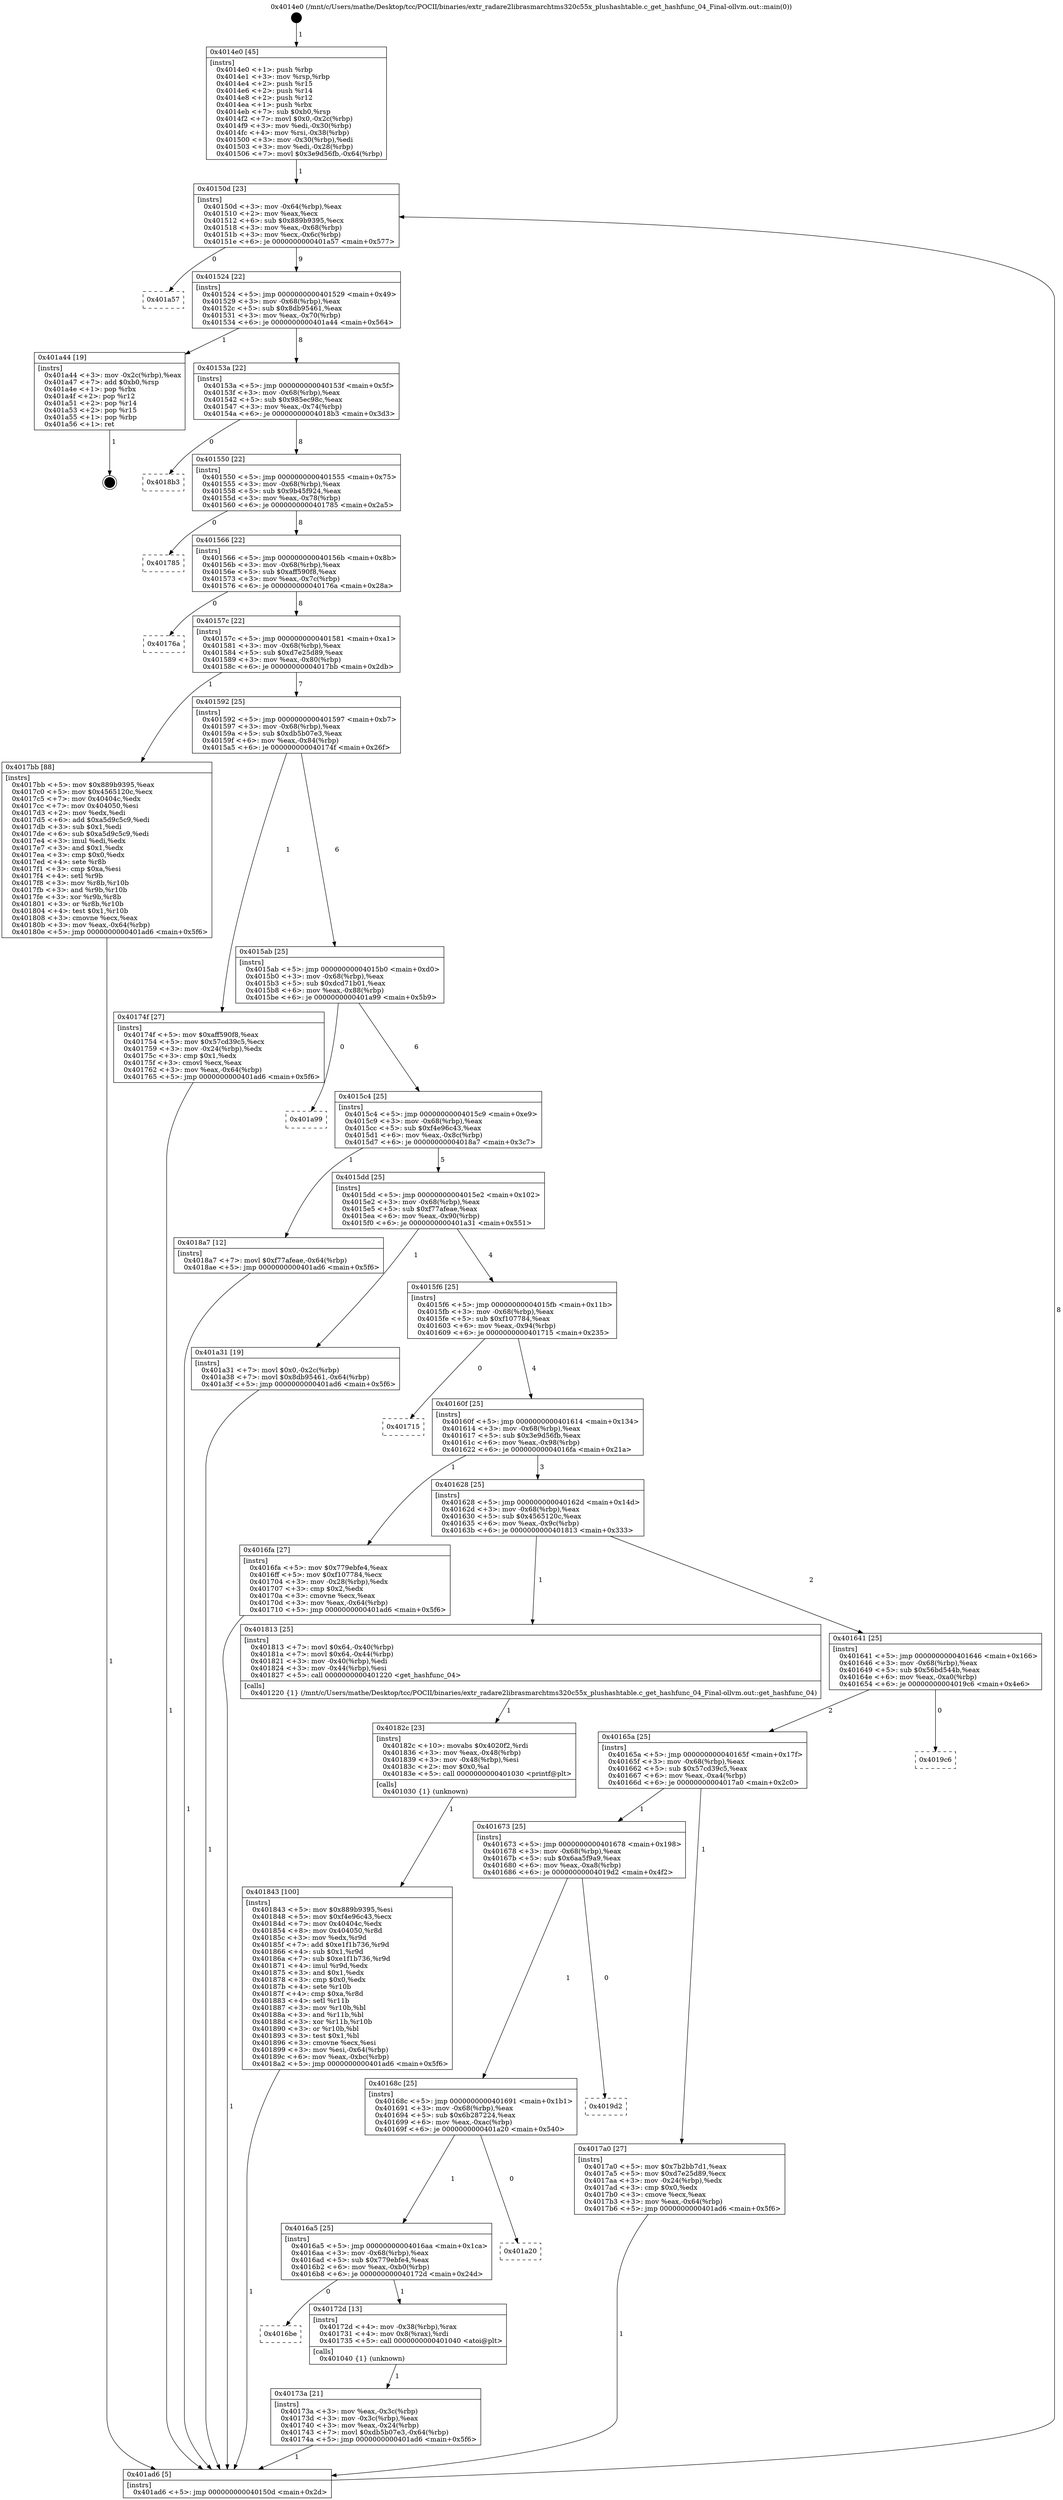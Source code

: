 digraph "0x4014e0" {
  label = "0x4014e0 (/mnt/c/Users/mathe/Desktop/tcc/POCII/binaries/extr_radare2librasmarchtms320c55x_plushashtable.c_get_hashfunc_04_Final-ollvm.out::main(0))"
  labelloc = "t"
  node[shape=record]

  Entry [label="",width=0.3,height=0.3,shape=circle,fillcolor=black,style=filled]
  "0x40150d" [label="{
     0x40150d [23]\l
     | [instrs]\l
     &nbsp;&nbsp;0x40150d \<+3\>: mov -0x64(%rbp),%eax\l
     &nbsp;&nbsp;0x401510 \<+2\>: mov %eax,%ecx\l
     &nbsp;&nbsp;0x401512 \<+6\>: sub $0x889b9395,%ecx\l
     &nbsp;&nbsp;0x401518 \<+3\>: mov %eax,-0x68(%rbp)\l
     &nbsp;&nbsp;0x40151b \<+3\>: mov %ecx,-0x6c(%rbp)\l
     &nbsp;&nbsp;0x40151e \<+6\>: je 0000000000401a57 \<main+0x577\>\l
  }"]
  "0x401a57" [label="{
     0x401a57\l
  }", style=dashed]
  "0x401524" [label="{
     0x401524 [22]\l
     | [instrs]\l
     &nbsp;&nbsp;0x401524 \<+5\>: jmp 0000000000401529 \<main+0x49\>\l
     &nbsp;&nbsp;0x401529 \<+3\>: mov -0x68(%rbp),%eax\l
     &nbsp;&nbsp;0x40152c \<+5\>: sub $0x8db95461,%eax\l
     &nbsp;&nbsp;0x401531 \<+3\>: mov %eax,-0x70(%rbp)\l
     &nbsp;&nbsp;0x401534 \<+6\>: je 0000000000401a44 \<main+0x564\>\l
  }"]
  Exit [label="",width=0.3,height=0.3,shape=circle,fillcolor=black,style=filled,peripheries=2]
  "0x401a44" [label="{
     0x401a44 [19]\l
     | [instrs]\l
     &nbsp;&nbsp;0x401a44 \<+3\>: mov -0x2c(%rbp),%eax\l
     &nbsp;&nbsp;0x401a47 \<+7\>: add $0xb0,%rsp\l
     &nbsp;&nbsp;0x401a4e \<+1\>: pop %rbx\l
     &nbsp;&nbsp;0x401a4f \<+2\>: pop %r12\l
     &nbsp;&nbsp;0x401a51 \<+2\>: pop %r14\l
     &nbsp;&nbsp;0x401a53 \<+2\>: pop %r15\l
     &nbsp;&nbsp;0x401a55 \<+1\>: pop %rbp\l
     &nbsp;&nbsp;0x401a56 \<+1\>: ret\l
  }"]
  "0x40153a" [label="{
     0x40153a [22]\l
     | [instrs]\l
     &nbsp;&nbsp;0x40153a \<+5\>: jmp 000000000040153f \<main+0x5f\>\l
     &nbsp;&nbsp;0x40153f \<+3\>: mov -0x68(%rbp),%eax\l
     &nbsp;&nbsp;0x401542 \<+5\>: sub $0x985ec98c,%eax\l
     &nbsp;&nbsp;0x401547 \<+3\>: mov %eax,-0x74(%rbp)\l
     &nbsp;&nbsp;0x40154a \<+6\>: je 00000000004018b3 \<main+0x3d3\>\l
  }"]
  "0x401843" [label="{
     0x401843 [100]\l
     | [instrs]\l
     &nbsp;&nbsp;0x401843 \<+5\>: mov $0x889b9395,%esi\l
     &nbsp;&nbsp;0x401848 \<+5\>: mov $0xf4e96c43,%ecx\l
     &nbsp;&nbsp;0x40184d \<+7\>: mov 0x40404c,%edx\l
     &nbsp;&nbsp;0x401854 \<+8\>: mov 0x404050,%r8d\l
     &nbsp;&nbsp;0x40185c \<+3\>: mov %edx,%r9d\l
     &nbsp;&nbsp;0x40185f \<+7\>: add $0xe1f1b736,%r9d\l
     &nbsp;&nbsp;0x401866 \<+4\>: sub $0x1,%r9d\l
     &nbsp;&nbsp;0x40186a \<+7\>: sub $0xe1f1b736,%r9d\l
     &nbsp;&nbsp;0x401871 \<+4\>: imul %r9d,%edx\l
     &nbsp;&nbsp;0x401875 \<+3\>: and $0x1,%edx\l
     &nbsp;&nbsp;0x401878 \<+3\>: cmp $0x0,%edx\l
     &nbsp;&nbsp;0x40187b \<+4\>: sete %r10b\l
     &nbsp;&nbsp;0x40187f \<+4\>: cmp $0xa,%r8d\l
     &nbsp;&nbsp;0x401883 \<+4\>: setl %r11b\l
     &nbsp;&nbsp;0x401887 \<+3\>: mov %r10b,%bl\l
     &nbsp;&nbsp;0x40188a \<+3\>: and %r11b,%bl\l
     &nbsp;&nbsp;0x40188d \<+3\>: xor %r11b,%r10b\l
     &nbsp;&nbsp;0x401890 \<+3\>: or %r10b,%bl\l
     &nbsp;&nbsp;0x401893 \<+3\>: test $0x1,%bl\l
     &nbsp;&nbsp;0x401896 \<+3\>: cmovne %ecx,%esi\l
     &nbsp;&nbsp;0x401899 \<+3\>: mov %esi,-0x64(%rbp)\l
     &nbsp;&nbsp;0x40189c \<+6\>: mov %eax,-0xbc(%rbp)\l
     &nbsp;&nbsp;0x4018a2 \<+5\>: jmp 0000000000401ad6 \<main+0x5f6\>\l
  }"]
  "0x4018b3" [label="{
     0x4018b3\l
  }", style=dashed]
  "0x401550" [label="{
     0x401550 [22]\l
     | [instrs]\l
     &nbsp;&nbsp;0x401550 \<+5\>: jmp 0000000000401555 \<main+0x75\>\l
     &nbsp;&nbsp;0x401555 \<+3\>: mov -0x68(%rbp),%eax\l
     &nbsp;&nbsp;0x401558 \<+5\>: sub $0x9b45f924,%eax\l
     &nbsp;&nbsp;0x40155d \<+3\>: mov %eax,-0x78(%rbp)\l
     &nbsp;&nbsp;0x401560 \<+6\>: je 0000000000401785 \<main+0x2a5\>\l
  }"]
  "0x40182c" [label="{
     0x40182c [23]\l
     | [instrs]\l
     &nbsp;&nbsp;0x40182c \<+10\>: movabs $0x4020f2,%rdi\l
     &nbsp;&nbsp;0x401836 \<+3\>: mov %eax,-0x48(%rbp)\l
     &nbsp;&nbsp;0x401839 \<+3\>: mov -0x48(%rbp),%esi\l
     &nbsp;&nbsp;0x40183c \<+2\>: mov $0x0,%al\l
     &nbsp;&nbsp;0x40183e \<+5\>: call 0000000000401030 \<printf@plt\>\l
     | [calls]\l
     &nbsp;&nbsp;0x401030 \{1\} (unknown)\l
  }"]
  "0x401785" [label="{
     0x401785\l
  }", style=dashed]
  "0x401566" [label="{
     0x401566 [22]\l
     | [instrs]\l
     &nbsp;&nbsp;0x401566 \<+5\>: jmp 000000000040156b \<main+0x8b\>\l
     &nbsp;&nbsp;0x40156b \<+3\>: mov -0x68(%rbp),%eax\l
     &nbsp;&nbsp;0x40156e \<+5\>: sub $0xaff590f8,%eax\l
     &nbsp;&nbsp;0x401573 \<+3\>: mov %eax,-0x7c(%rbp)\l
     &nbsp;&nbsp;0x401576 \<+6\>: je 000000000040176a \<main+0x28a\>\l
  }"]
  "0x40173a" [label="{
     0x40173a [21]\l
     | [instrs]\l
     &nbsp;&nbsp;0x40173a \<+3\>: mov %eax,-0x3c(%rbp)\l
     &nbsp;&nbsp;0x40173d \<+3\>: mov -0x3c(%rbp),%eax\l
     &nbsp;&nbsp;0x401740 \<+3\>: mov %eax,-0x24(%rbp)\l
     &nbsp;&nbsp;0x401743 \<+7\>: movl $0xdb5b07e3,-0x64(%rbp)\l
     &nbsp;&nbsp;0x40174a \<+5\>: jmp 0000000000401ad6 \<main+0x5f6\>\l
  }"]
  "0x40176a" [label="{
     0x40176a\l
  }", style=dashed]
  "0x40157c" [label="{
     0x40157c [22]\l
     | [instrs]\l
     &nbsp;&nbsp;0x40157c \<+5\>: jmp 0000000000401581 \<main+0xa1\>\l
     &nbsp;&nbsp;0x401581 \<+3\>: mov -0x68(%rbp),%eax\l
     &nbsp;&nbsp;0x401584 \<+5\>: sub $0xd7e25d89,%eax\l
     &nbsp;&nbsp;0x401589 \<+3\>: mov %eax,-0x80(%rbp)\l
     &nbsp;&nbsp;0x40158c \<+6\>: je 00000000004017bb \<main+0x2db\>\l
  }"]
  "0x4016be" [label="{
     0x4016be\l
  }", style=dashed]
  "0x4017bb" [label="{
     0x4017bb [88]\l
     | [instrs]\l
     &nbsp;&nbsp;0x4017bb \<+5\>: mov $0x889b9395,%eax\l
     &nbsp;&nbsp;0x4017c0 \<+5\>: mov $0x4565120c,%ecx\l
     &nbsp;&nbsp;0x4017c5 \<+7\>: mov 0x40404c,%edx\l
     &nbsp;&nbsp;0x4017cc \<+7\>: mov 0x404050,%esi\l
     &nbsp;&nbsp;0x4017d3 \<+2\>: mov %edx,%edi\l
     &nbsp;&nbsp;0x4017d5 \<+6\>: add $0xa5d9c5c9,%edi\l
     &nbsp;&nbsp;0x4017db \<+3\>: sub $0x1,%edi\l
     &nbsp;&nbsp;0x4017de \<+6\>: sub $0xa5d9c5c9,%edi\l
     &nbsp;&nbsp;0x4017e4 \<+3\>: imul %edi,%edx\l
     &nbsp;&nbsp;0x4017e7 \<+3\>: and $0x1,%edx\l
     &nbsp;&nbsp;0x4017ea \<+3\>: cmp $0x0,%edx\l
     &nbsp;&nbsp;0x4017ed \<+4\>: sete %r8b\l
     &nbsp;&nbsp;0x4017f1 \<+3\>: cmp $0xa,%esi\l
     &nbsp;&nbsp;0x4017f4 \<+4\>: setl %r9b\l
     &nbsp;&nbsp;0x4017f8 \<+3\>: mov %r8b,%r10b\l
     &nbsp;&nbsp;0x4017fb \<+3\>: and %r9b,%r10b\l
     &nbsp;&nbsp;0x4017fe \<+3\>: xor %r9b,%r8b\l
     &nbsp;&nbsp;0x401801 \<+3\>: or %r8b,%r10b\l
     &nbsp;&nbsp;0x401804 \<+4\>: test $0x1,%r10b\l
     &nbsp;&nbsp;0x401808 \<+3\>: cmovne %ecx,%eax\l
     &nbsp;&nbsp;0x40180b \<+3\>: mov %eax,-0x64(%rbp)\l
     &nbsp;&nbsp;0x40180e \<+5\>: jmp 0000000000401ad6 \<main+0x5f6\>\l
  }"]
  "0x401592" [label="{
     0x401592 [25]\l
     | [instrs]\l
     &nbsp;&nbsp;0x401592 \<+5\>: jmp 0000000000401597 \<main+0xb7\>\l
     &nbsp;&nbsp;0x401597 \<+3\>: mov -0x68(%rbp),%eax\l
     &nbsp;&nbsp;0x40159a \<+5\>: sub $0xdb5b07e3,%eax\l
     &nbsp;&nbsp;0x40159f \<+6\>: mov %eax,-0x84(%rbp)\l
     &nbsp;&nbsp;0x4015a5 \<+6\>: je 000000000040174f \<main+0x26f\>\l
  }"]
  "0x40172d" [label="{
     0x40172d [13]\l
     | [instrs]\l
     &nbsp;&nbsp;0x40172d \<+4\>: mov -0x38(%rbp),%rax\l
     &nbsp;&nbsp;0x401731 \<+4\>: mov 0x8(%rax),%rdi\l
     &nbsp;&nbsp;0x401735 \<+5\>: call 0000000000401040 \<atoi@plt\>\l
     | [calls]\l
     &nbsp;&nbsp;0x401040 \{1\} (unknown)\l
  }"]
  "0x40174f" [label="{
     0x40174f [27]\l
     | [instrs]\l
     &nbsp;&nbsp;0x40174f \<+5\>: mov $0xaff590f8,%eax\l
     &nbsp;&nbsp;0x401754 \<+5\>: mov $0x57cd39c5,%ecx\l
     &nbsp;&nbsp;0x401759 \<+3\>: mov -0x24(%rbp),%edx\l
     &nbsp;&nbsp;0x40175c \<+3\>: cmp $0x1,%edx\l
     &nbsp;&nbsp;0x40175f \<+3\>: cmovl %ecx,%eax\l
     &nbsp;&nbsp;0x401762 \<+3\>: mov %eax,-0x64(%rbp)\l
     &nbsp;&nbsp;0x401765 \<+5\>: jmp 0000000000401ad6 \<main+0x5f6\>\l
  }"]
  "0x4015ab" [label="{
     0x4015ab [25]\l
     | [instrs]\l
     &nbsp;&nbsp;0x4015ab \<+5\>: jmp 00000000004015b0 \<main+0xd0\>\l
     &nbsp;&nbsp;0x4015b0 \<+3\>: mov -0x68(%rbp),%eax\l
     &nbsp;&nbsp;0x4015b3 \<+5\>: sub $0xdcd71b01,%eax\l
     &nbsp;&nbsp;0x4015b8 \<+6\>: mov %eax,-0x88(%rbp)\l
     &nbsp;&nbsp;0x4015be \<+6\>: je 0000000000401a99 \<main+0x5b9\>\l
  }"]
  "0x4016a5" [label="{
     0x4016a5 [25]\l
     | [instrs]\l
     &nbsp;&nbsp;0x4016a5 \<+5\>: jmp 00000000004016aa \<main+0x1ca\>\l
     &nbsp;&nbsp;0x4016aa \<+3\>: mov -0x68(%rbp),%eax\l
     &nbsp;&nbsp;0x4016ad \<+5\>: sub $0x779ebfe4,%eax\l
     &nbsp;&nbsp;0x4016b2 \<+6\>: mov %eax,-0xb0(%rbp)\l
     &nbsp;&nbsp;0x4016b8 \<+6\>: je 000000000040172d \<main+0x24d\>\l
  }"]
  "0x401a99" [label="{
     0x401a99\l
  }", style=dashed]
  "0x4015c4" [label="{
     0x4015c4 [25]\l
     | [instrs]\l
     &nbsp;&nbsp;0x4015c4 \<+5\>: jmp 00000000004015c9 \<main+0xe9\>\l
     &nbsp;&nbsp;0x4015c9 \<+3\>: mov -0x68(%rbp),%eax\l
     &nbsp;&nbsp;0x4015cc \<+5\>: sub $0xf4e96c43,%eax\l
     &nbsp;&nbsp;0x4015d1 \<+6\>: mov %eax,-0x8c(%rbp)\l
     &nbsp;&nbsp;0x4015d7 \<+6\>: je 00000000004018a7 \<main+0x3c7\>\l
  }"]
  "0x401a20" [label="{
     0x401a20\l
  }", style=dashed]
  "0x4018a7" [label="{
     0x4018a7 [12]\l
     | [instrs]\l
     &nbsp;&nbsp;0x4018a7 \<+7\>: movl $0xf77afeae,-0x64(%rbp)\l
     &nbsp;&nbsp;0x4018ae \<+5\>: jmp 0000000000401ad6 \<main+0x5f6\>\l
  }"]
  "0x4015dd" [label="{
     0x4015dd [25]\l
     | [instrs]\l
     &nbsp;&nbsp;0x4015dd \<+5\>: jmp 00000000004015e2 \<main+0x102\>\l
     &nbsp;&nbsp;0x4015e2 \<+3\>: mov -0x68(%rbp),%eax\l
     &nbsp;&nbsp;0x4015e5 \<+5\>: sub $0xf77afeae,%eax\l
     &nbsp;&nbsp;0x4015ea \<+6\>: mov %eax,-0x90(%rbp)\l
     &nbsp;&nbsp;0x4015f0 \<+6\>: je 0000000000401a31 \<main+0x551\>\l
  }"]
  "0x40168c" [label="{
     0x40168c [25]\l
     | [instrs]\l
     &nbsp;&nbsp;0x40168c \<+5\>: jmp 0000000000401691 \<main+0x1b1\>\l
     &nbsp;&nbsp;0x401691 \<+3\>: mov -0x68(%rbp),%eax\l
     &nbsp;&nbsp;0x401694 \<+5\>: sub $0x6b287224,%eax\l
     &nbsp;&nbsp;0x401699 \<+6\>: mov %eax,-0xac(%rbp)\l
     &nbsp;&nbsp;0x40169f \<+6\>: je 0000000000401a20 \<main+0x540\>\l
  }"]
  "0x401a31" [label="{
     0x401a31 [19]\l
     | [instrs]\l
     &nbsp;&nbsp;0x401a31 \<+7\>: movl $0x0,-0x2c(%rbp)\l
     &nbsp;&nbsp;0x401a38 \<+7\>: movl $0x8db95461,-0x64(%rbp)\l
     &nbsp;&nbsp;0x401a3f \<+5\>: jmp 0000000000401ad6 \<main+0x5f6\>\l
  }"]
  "0x4015f6" [label="{
     0x4015f6 [25]\l
     | [instrs]\l
     &nbsp;&nbsp;0x4015f6 \<+5\>: jmp 00000000004015fb \<main+0x11b\>\l
     &nbsp;&nbsp;0x4015fb \<+3\>: mov -0x68(%rbp),%eax\l
     &nbsp;&nbsp;0x4015fe \<+5\>: sub $0xf107784,%eax\l
     &nbsp;&nbsp;0x401603 \<+6\>: mov %eax,-0x94(%rbp)\l
     &nbsp;&nbsp;0x401609 \<+6\>: je 0000000000401715 \<main+0x235\>\l
  }"]
  "0x4019d2" [label="{
     0x4019d2\l
  }", style=dashed]
  "0x401715" [label="{
     0x401715\l
  }", style=dashed]
  "0x40160f" [label="{
     0x40160f [25]\l
     | [instrs]\l
     &nbsp;&nbsp;0x40160f \<+5\>: jmp 0000000000401614 \<main+0x134\>\l
     &nbsp;&nbsp;0x401614 \<+3\>: mov -0x68(%rbp),%eax\l
     &nbsp;&nbsp;0x401617 \<+5\>: sub $0x3e9d56fb,%eax\l
     &nbsp;&nbsp;0x40161c \<+6\>: mov %eax,-0x98(%rbp)\l
     &nbsp;&nbsp;0x401622 \<+6\>: je 00000000004016fa \<main+0x21a\>\l
  }"]
  "0x401673" [label="{
     0x401673 [25]\l
     | [instrs]\l
     &nbsp;&nbsp;0x401673 \<+5\>: jmp 0000000000401678 \<main+0x198\>\l
     &nbsp;&nbsp;0x401678 \<+3\>: mov -0x68(%rbp),%eax\l
     &nbsp;&nbsp;0x40167b \<+5\>: sub $0x6aa5f9a9,%eax\l
     &nbsp;&nbsp;0x401680 \<+6\>: mov %eax,-0xa8(%rbp)\l
     &nbsp;&nbsp;0x401686 \<+6\>: je 00000000004019d2 \<main+0x4f2\>\l
  }"]
  "0x4016fa" [label="{
     0x4016fa [27]\l
     | [instrs]\l
     &nbsp;&nbsp;0x4016fa \<+5\>: mov $0x779ebfe4,%eax\l
     &nbsp;&nbsp;0x4016ff \<+5\>: mov $0xf107784,%ecx\l
     &nbsp;&nbsp;0x401704 \<+3\>: mov -0x28(%rbp),%edx\l
     &nbsp;&nbsp;0x401707 \<+3\>: cmp $0x2,%edx\l
     &nbsp;&nbsp;0x40170a \<+3\>: cmovne %ecx,%eax\l
     &nbsp;&nbsp;0x40170d \<+3\>: mov %eax,-0x64(%rbp)\l
     &nbsp;&nbsp;0x401710 \<+5\>: jmp 0000000000401ad6 \<main+0x5f6\>\l
  }"]
  "0x401628" [label="{
     0x401628 [25]\l
     | [instrs]\l
     &nbsp;&nbsp;0x401628 \<+5\>: jmp 000000000040162d \<main+0x14d\>\l
     &nbsp;&nbsp;0x40162d \<+3\>: mov -0x68(%rbp),%eax\l
     &nbsp;&nbsp;0x401630 \<+5\>: sub $0x4565120c,%eax\l
     &nbsp;&nbsp;0x401635 \<+6\>: mov %eax,-0x9c(%rbp)\l
     &nbsp;&nbsp;0x40163b \<+6\>: je 0000000000401813 \<main+0x333\>\l
  }"]
  "0x401ad6" [label="{
     0x401ad6 [5]\l
     | [instrs]\l
     &nbsp;&nbsp;0x401ad6 \<+5\>: jmp 000000000040150d \<main+0x2d\>\l
  }"]
  "0x4014e0" [label="{
     0x4014e0 [45]\l
     | [instrs]\l
     &nbsp;&nbsp;0x4014e0 \<+1\>: push %rbp\l
     &nbsp;&nbsp;0x4014e1 \<+3\>: mov %rsp,%rbp\l
     &nbsp;&nbsp;0x4014e4 \<+2\>: push %r15\l
     &nbsp;&nbsp;0x4014e6 \<+2\>: push %r14\l
     &nbsp;&nbsp;0x4014e8 \<+2\>: push %r12\l
     &nbsp;&nbsp;0x4014ea \<+1\>: push %rbx\l
     &nbsp;&nbsp;0x4014eb \<+7\>: sub $0xb0,%rsp\l
     &nbsp;&nbsp;0x4014f2 \<+7\>: movl $0x0,-0x2c(%rbp)\l
     &nbsp;&nbsp;0x4014f9 \<+3\>: mov %edi,-0x30(%rbp)\l
     &nbsp;&nbsp;0x4014fc \<+4\>: mov %rsi,-0x38(%rbp)\l
     &nbsp;&nbsp;0x401500 \<+3\>: mov -0x30(%rbp),%edi\l
     &nbsp;&nbsp;0x401503 \<+3\>: mov %edi,-0x28(%rbp)\l
     &nbsp;&nbsp;0x401506 \<+7\>: movl $0x3e9d56fb,-0x64(%rbp)\l
  }"]
  "0x4017a0" [label="{
     0x4017a0 [27]\l
     | [instrs]\l
     &nbsp;&nbsp;0x4017a0 \<+5\>: mov $0x7b2bb7d1,%eax\l
     &nbsp;&nbsp;0x4017a5 \<+5\>: mov $0xd7e25d89,%ecx\l
     &nbsp;&nbsp;0x4017aa \<+3\>: mov -0x24(%rbp),%edx\l
     &nbsp;&nbsp;0x4017ad \<+3\>: cmp $0x0,%edx\l
     &nbsp;&nbsp;0x4017b0 \<+3\>: cmove %ecx,%eax\l
     &nbsp;&nbsp;0x4017b3 \<+3\>: mov %eax,-0x64(%rbp)\l
     &nbsp;&nbsp;0x4017b6 \<+5\>: jmp 0000000000401ad6 \<main+0x5f6\>\l
  }"]
  "0x401813" [label="{
     0x401813 [25]\l
     | [instrs]\l
     &nbsp;&nbsp;0x401813 \<+7\>: movl $0x64,-0x40(%rbp)\l
     &nbsp;&nbsp;0x40181a \<+7\>: movl $0x64,-0x44(%rbp)\l
     &nbsp;&nbsp;0x401821 \<+3\>: mov -0x40(%rbp),%edi\l
     &nbsp;&nbsp;0x401824 \<+3\>: mov -0x44(%rbp),%esi\l
     &nbsp;&nbsp;0x401827 \<+5\>: call 0000000000401220 \<get_hashfunc_04\>\l
     | [calls]\l
     &nbsp;&nbsp;0x401220 \{1\} (/mnt/c/Users/mathe/Desktop/tcc/POCII/binaries/extr_radare2librasmarchtms320c55x_plushashtable.c_get_hashfunc_04_Final-ollvm.out::get_hashfunc_04)\l
  }"]
  "0x401641" [label="{
     0x401641 [25]\l
     | [instrs]\l
     &nbsp;&nbsp;0x401641 \<+5\>: jmp 0000000000401646 \<main+0x166\>\l
     &nbsp;&nbsp;0x401646 \<+3\>: mov -0x68(%rbp),%eax\l
     &nbsp;&nbsp;0x401649 \<+5\>: sub $0x56bd544b,%eax\l
     &nbsp;&nbsp;0x40164e \<+6\>: mov %eax,-0xa0(%rbp)\l
     &nbsp;&nbsp;0x401654 \<+6\>: je 00000000004019c6 \<main+0x4e6\>\l
  }"]
  "0x40165a" [label="{
     0x40165a [25]\l
     | [instrs]\l
     &nbsp;&nbsp;0x40165a \<+5\>: jmp 000000000040165f \<main+0x17f\>\l
     &nbsp;&nbsp;0x40165f \<+3\>: mov -0x68(%rbp),%eax\l
     &nbsp;&nbsp;0x401662 \<+5\>: sub $0x57cd39c5,%eax\l
     &nbsp;&nbsp;0x401667 \<+6\>: mov %eax,-0xa4(%rbp)\l
     &nbsp;&nbsp;0x40166d \<+6\>: je 00000000004017a0 \<main+0x2c0\>\l
  }"]
  "0x4019c6" [label="{
     0x4019c6\l
  }", style=dashed]
  Entry -> "0x4014e0" [label=" 1"]
  "0x40150d" -> "0x401a57" [label=" 0"]
  "0x40150d" -> "0x401524" [label=" 9"]
  "0x401a44" -> Exit [label=" 1"]
  "0x401524" -> "0x401a44" [label=" 1"]
  "0x401524" -> "0x40153a" [label=" 8"]
  "0x401a31" -> "0x401ad6" [label=" 1"]
  "0x40153a" -> "0x4018b3" [label=" 0"]
  "0x40153a" -> "0x401550" [label=" 8"]
  "0x4018a7" -> "0x401ad6" [label=" 1"]
  "0x401550" -> "0x401785" [label=" 0"]
  "0x401550" -> "0x401566" [label=" 8"]
  "0x401843" -> "0x401ad6" [label=" 1"]
  "0x401566" -> "0x40176a" [label=" 0"]
  "0x401566" -> "0x40157c" [label=" 8"]
  "0x40182c" -> "0x401843" [label=" 1"]
  "0x40157c" -> "0x4017bb" [label=" 1"]
  "0x40157c" -> "0x401592" [label=" 7"]
  "0x401813" -> "0x40182c" [label=" 1"]
  "0x401592" -> "0x40174f" [label=" 1"]
  "0x401592" -> "0x4015ab" [label=" 6"]
  "0x4017bb" -> "0x401ad6" [label=" 1"]
  "0x4015ab" -> "0x401a99" [label=" 0"]
  "0x4015ab" -> "0x4015c4" [label=" 6"]
  "0x40174f" -> "0x401ad6" [label=" 1"]
  "0x4015c4" -> "0x4018a7" [label=" 1"]
  "0x4015c4" -> "0x4015dd" [label=" 5"]
  "0x40173a" -> "0x401ad6" [label=" 1"]
  "0x4015dd" -> "0x401a31" [label=" 1"]
  "0x4015dd" -> "0x4015f6" [label=" 4"]
  "0x4016a5" -> "0x4016be" [label=" 0"]
  "0x4015f6" -> "0x401715" [label=" 0"]
  "0x4015f6" -> "0x40160f" [label=" 4"]
  "0x4016a5" -> "0x40172d" [label=" 1"]
  "0x40160f" -> "0x4016fa" [label=" 1"]
  "0x40160f" -> "0x401628" [label=" 3"]
  "0x4016fa" -> "0x401ad6" [label=" 1"]
  "0x4014e0" -> "0x40150d" [label=" 1"]
  "0x401ad6" -> "0x40150d" [label=" 8"]
  "0x40168c" -> "0x4016a5" [label=" 1"]
  "0x401628" -> "0x401813" [label=" 1"]
  "0x401628" -> "0x401641" [label=" 2"]
  "0x40168c" -> "0x401a20" [label=" 0"]
  "0x401641" -> "0x4019c6" [label=" 0"]
  "0x401641" -> "0x40165a" [label=" 2"]
  "0x40172d" -> "0x40173a" [label=" 1"]
  "0x40165a" -> "0x4017a0" [label=" 1"]
  "0x40165a" -> "0x401673" [label=" 1"]
  "0x4017a0" -> "0x401ad6" [label=" 1"]
  "0x401673" -> "0x4019d2" [label=" 0"]
  "0x401673" -> "0x40168c" [label=" 1"]
}
